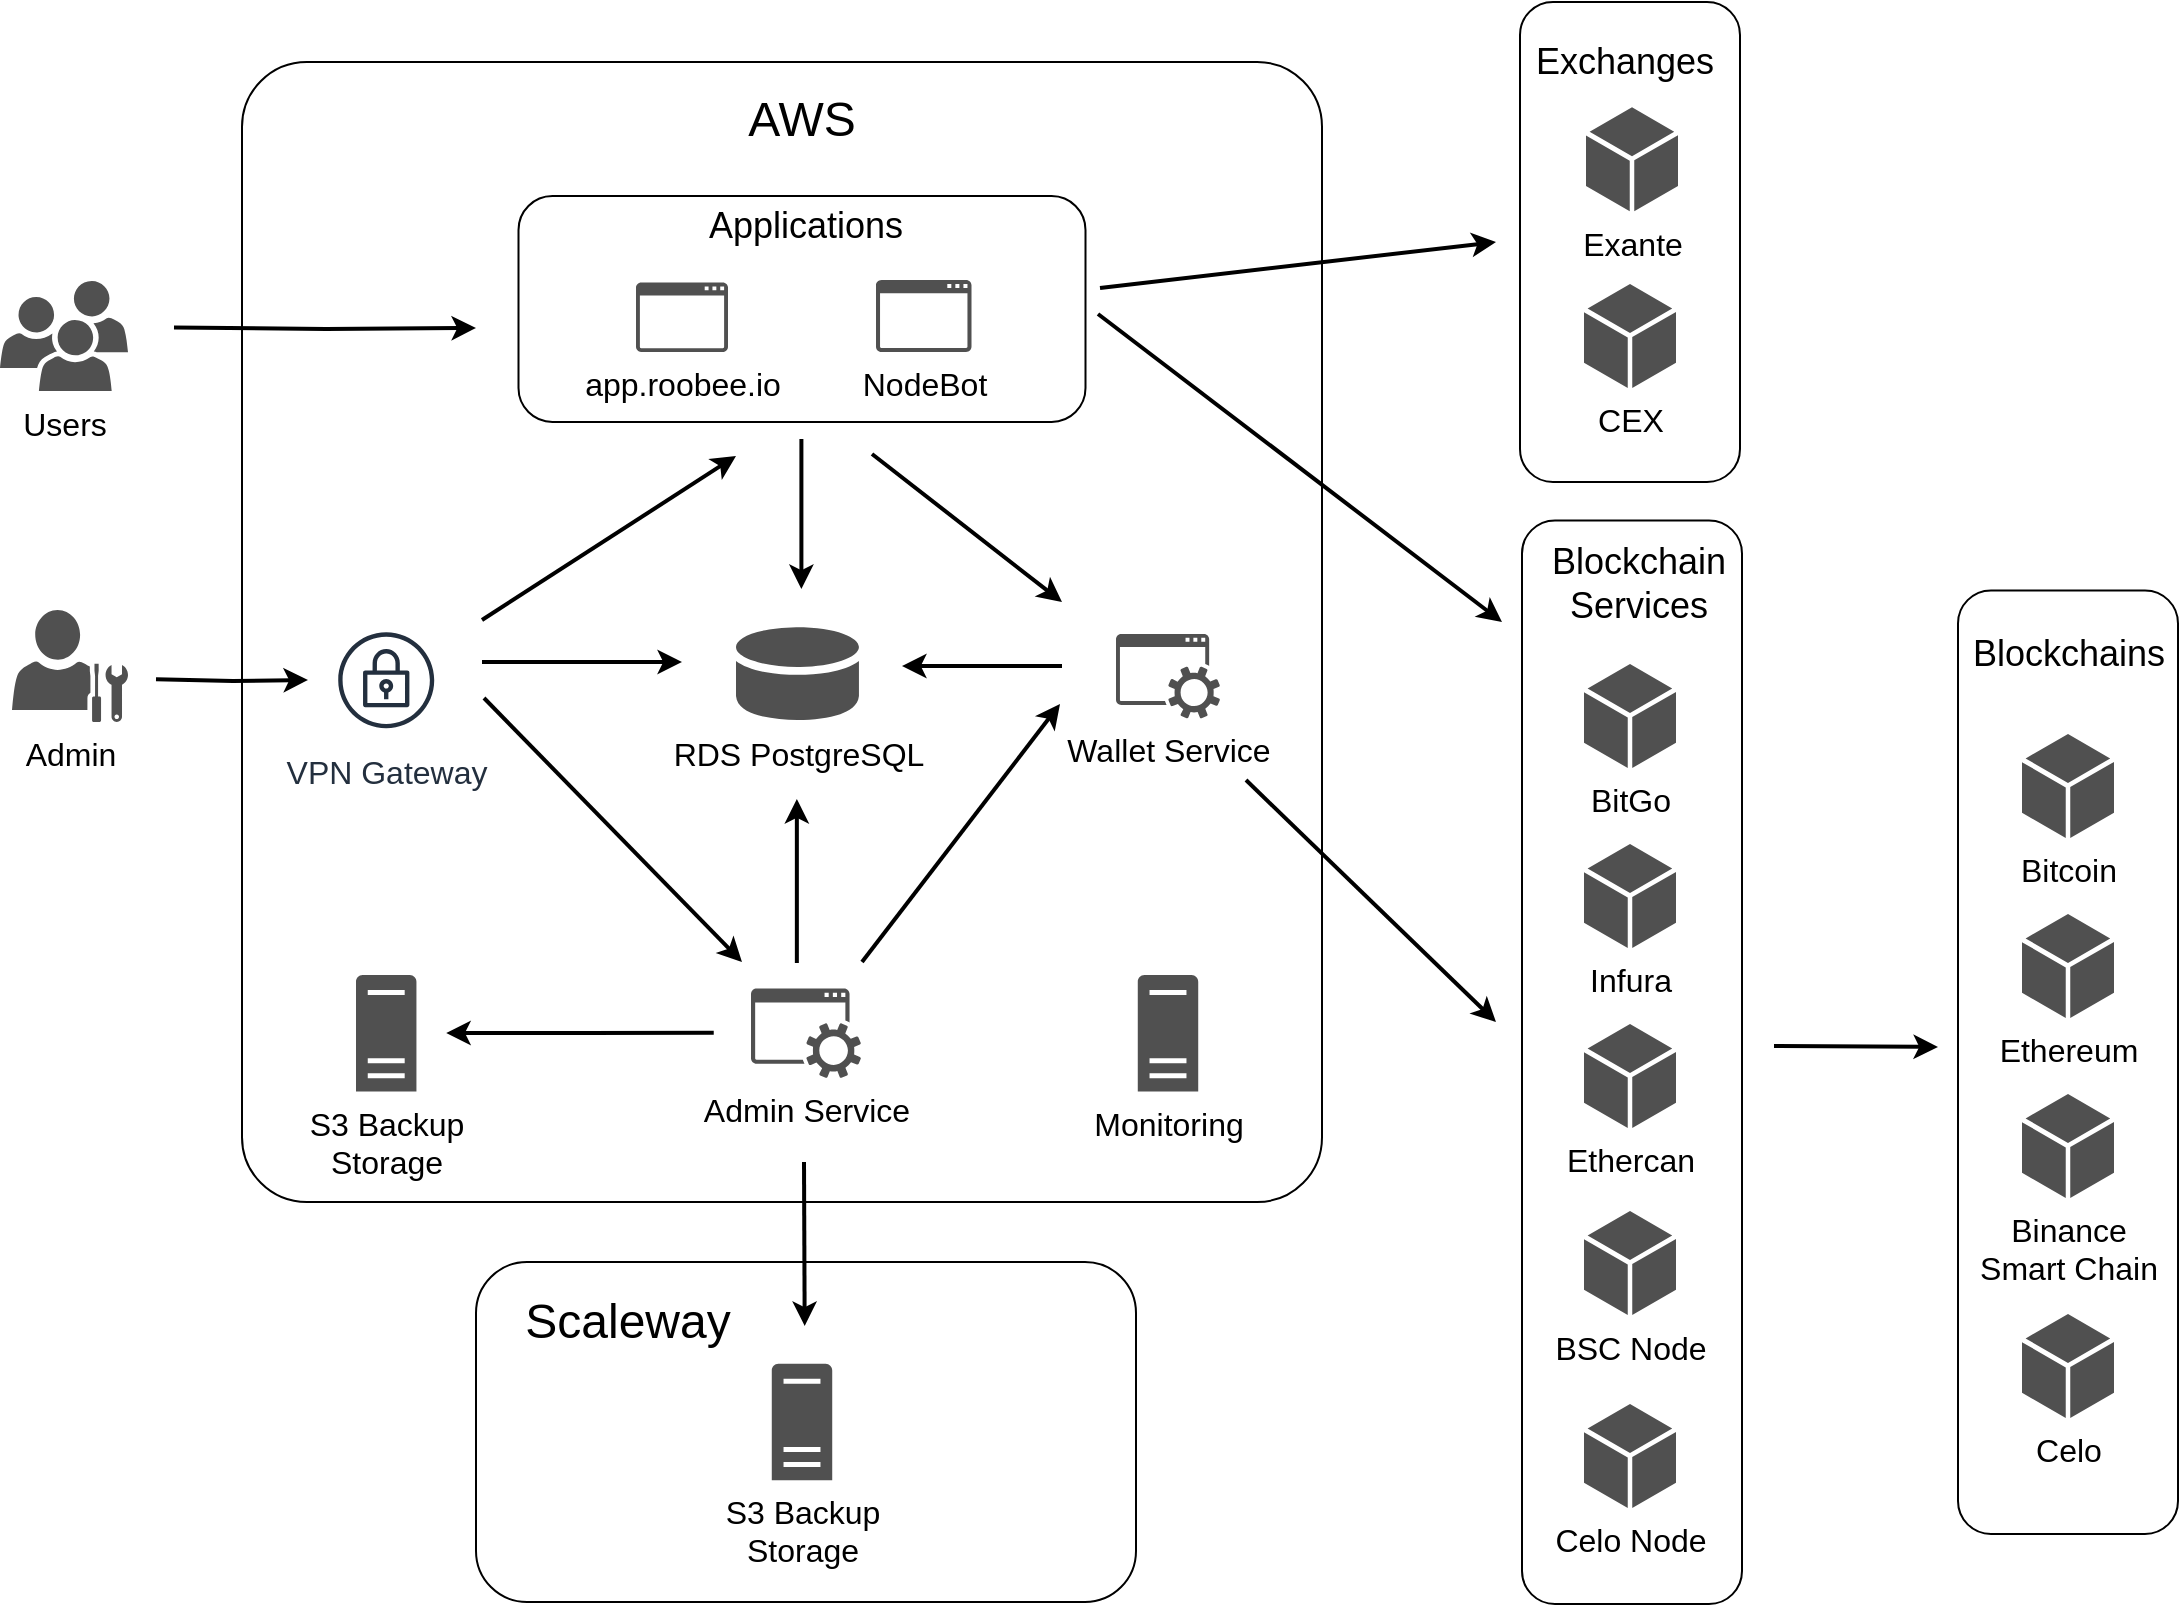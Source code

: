 <mxfile version="22.0.8" type="github">
  <diagram name="Страница — 1" id="I8-dqsJEsdISGRd2qJUW">
    <mxGraphModel dx="1536" dy="985" grid="1" gridSize="10" guides="1" tooltips="1" connect="1" arrows="1" fold="1" page="1" pageScale="1" pageWidth="1169" pageHeight="827" math="0" shadow="0">
      <root>
        <mxCell id="0" />
        <mxCell id="1" parent="0" />
        <mxCell id="csLnaCdaRgQzuf7RutU_-20" value="" style="rounded=1;whiteSpace=wrap;html=1;arcSize=6;" vertex="1" parent="1">
          <mxGeometry x="163" y="40" width="540" height="570" as="geometry" />
        </mxCell>
        <mxCell id="csLnaCdaRgQzuf7RutU_-29" style="rounded=0;orthogonalLoop=1;jettySize=auto;html=1;strokeWidth=2;" edge="1" parent="1">
          <mxGeometry relative="1" as="geometry">
            <mxPoint x="591" y="166" as="sourcePoint" />
            <mxPoint x="793" y="320" as="targetPoint" />
          </mxGeometry>
        </mxCell>
        <mxCell id="csLnaCdaRgQzuf7RutU_-32" style="rounded=0;orthogonalLoop=1;jettySize=auto;html=1;strokeWidth=2;" edge="1" parent="1">
          <mxGeometry relative="1" as="geometry">
            <mxPoint x="478" y="236" as="sourcePoint" />
            <mxPoint x="573" y="310" as="targetPoint" />
          </mxGeometry>
        </mxCell>
        <mxCell id="csLnaCdaRgQzuf7RutU_-35" style="edgeStyle=orthogonalEdgeStyle;rounded=0;orthogonalLoop=1;jettySize=auto;html=1;strokeWidth=2;startArrow=classic;startFill=1;endArrow=none;endFill=0;" edge="1" parent="1">
          <mxGeometry relative="1" as="geometry">
            <mxPoint x="129" y="172.769" as="targetPoint" />
            <mxPoint x="280" y="173" as="sourcePoint" />
          </mxGeometry>
        </mxCell>
        <mxCell id="csLnaCdaRgQzuf7RutU_-9" value="" style="rounded=1;whiteSpace=wrap;html=1;" vertex="1" parent="1">
          <mxGeometry x="301.25" y="107" width="283.5" height="113" as="geometry" />
        </mxCell>
        <mxCell id="csLnaCdaRgQzuf7RutU_-1" value="&lt;font style=&quot;font-size: 16px;&quot;&gt;Users&lt;/font&gt;" style="sketch=0;pointerEvents=1;shadow=0;dashed=0;html=1;strokeColor=none;fillColor=#505050;labelPosition=center;verticalLabelPosition=bottom;verticalAlign=top;outlineConnect=0;align=center;shape=mxgraph.office.users.users;" vertex="1" parent="1">
          <mxGeometry x="42" y="149.5" width="64" height="55" as="geometry" />
        </mxCell>
        <mxCell id="csLnaCdaRgQzuf7RutU_-2" value="&lt;div style=&quot;font-size: 16px;&quot;&gt;&lt;font style=&quot;font-size: 16px;&quot;&gt;Admin&lt;/font&gt;&lt;/div&gt;" style="sketch=0;pointerEvents=1;shadow=0;dashed=0;html=1;strokeColor=none;fillColor=#505050;labelPosition=center;verticalLabelPosition=bottom;verticalAlign=top;outlineConnect=0;align=center;shape=mxgraph.office.users.administrator;" vertex="1" parent="1">
          <mxGeometry x="48" y="314" width="58" height="56" as="geometry" />
        </mxCell>
        <mxCell id="csLnaCdaRgQzuf7RutU_-3" value="&lt;font style=&quot;font-size: 16px;&quot;&gt;VPN Gateway&lt;/font&gt;" style="sketch=0;outlineConnect=0;fontColor=#232F3E;gradientColor=none;strokeColor=#232F3E;fillColor=#ffffff;dashed=0;verticalLabelPosition=bottom;verticalAlign=top;align=center;html=1;fontSize=12;fontStyle=0;aspect=fixed;shape=mxgraph.aws4.resourceIcon;resIcon=mxgraph.aws4.vpn_gateway;" vertex="1" parent="1">
          <mxGeometry x="205.11" y="319.13" width="60" height="60" as="geometry" />
        </mxCell>
        <mxCell id="csLnaCdaRgQzuf7RutU_-4" value="&lt;font style=&quot;font-size: 16px;&quot;&gt;RDS PostgreSQL&lt;/font&gt;" style="sketch=0;shadow=0;dashed=0;html=1;strokeColor=none;fillColor=#505050;labelPosition=center;verticalLabelPosition=bottom;verticalAlign=top;outlineConnect=0;align=center;shape=mxgraph.office.databases.database_mini_1;" vertex="1" parent="1">
          <mxGeometry x="410" y="322.58" width="61.47" height="47.42" as="geometry" />
        </mxCell>
        <mxCell id="csLnaCdaRgQzuf7RutU_-5" value="&lt;font style=&quot;font-size: 16px;&quot;&gt;Admin Service&lt;/font&gt;" style="sketch=0;pointerEvents=1;shadow=0;dashed=0;html=1;strokeColor=none;fillColor=#505050;labelPosition=center;verticalLabelPosition=bottom;verticalAlign=top;outlineConnect=0;align=center;shape=mxgraph.office.concepts.service_application;" vertex="1" parent="1">
          <mxGeometry x="417.5" y="503.27" width="55" height="44.75" as="geometry" />
        </mxCell>
        <mxCell id="csLnaCdaRgQzuf7RutU_-6" value="&lt;font style=&quot;font-size: 16px;&quot;&gt;Wallet Service&lt;/font&gt;" style="sketch=0;pointerEvents=1;shadow=0;dashed=0;html=1;strokeColor=none;fillColor=#505050;labelPosition=center;verticalLabelPosition=bottom;verticalAlign=top;outlineConnect=0;align=center;shape=mxgraph.office.concepts.service_application;" vertex="1" parent="1">
          <mxGeometry x="600" y="325.94" width="52" height="42.31" as="geometry" />
        </mxCell>
        <mxCell id="csLnaCdaRgQzuf7RutU_-7" value="&lt;font style=&quot;font-size: 16px;&quot;&gt;app.roobee.io&lt;/font&gt;" style="sketch=0;pointerEvents=1;shadow=0;dashed=0;html=1;strokeColor=none;fillColor=#505050;labelPosition=center;verticalLabelPosition=bottom;verticalAlign=top;outlineConnect=0;align=center;shape=mxgraph.office.concepts.application_generic;" vertex="1" parent="1">
          <mxGeometry x="360" y="150.28" width="46" height="34.72" as="geometry" />
        </mxCell>
        <mxCell id="csLnaCdaRgQzuf7RutU_-8" value="&lt;font style=&quot;font-size: 16px;&quot;&gt;NodeBot&lt;/font&gt;" style="sketch=0;pointerEvents=1;shadow=0;dashed=0;html=1;strokeColor=none;fillColor=#505050;labelPosition=center;verticalLabelPosition=bottom;verticalAlign=top;outlineConnect=0;align=center;shape=mxgraph.office.concepts.application_generic;" vertex="1" parent="1">
          <mxGeometry x="480" y="148.96" width="47.75" height="36.04" as="geometry" />
        </mxCell>
        <mxCell id="csLnaCdaRgQzuf7RutU_-10" value="&lt;font style=&quot;font-size: 18px;&quot;&gt;Applications&lt;/font&gt;" style="text;html=1;strokeColor=none;fillColor=none;align=center;verticalAlign=middle;whiteSpace=wrap;rounded=0;" vertex="1" parent="1">
          <mxGeometry x="414.75" y="107" width="60" height="30" as="geometry" />
        </mxCell>
        <mxCell id="csLnaCdaRgQzuf7RutU_-11" value="&lt;div style=&quot;font-size: 16px;&quot;&gt;&lt;font style=&quot;font-size: 16px;&quot;&gt;S3 Backup&lt;/font&gt;&lt;/div&gt;&lt;div style=&quot;font-size: 16px;&quot;&gt;&lt;font style=&quot;font-size: 16px;&quot;&gt;Storage&lt;/font&gt;&lt;/div&gt;" style="sketch=0;pointerEvents=1;shadow=0;dashed=0;html=1;strokeColor=none;fillColor=#505050;labelPosition=center;verticalLabelPosition=bottom;verticalAlign=top;outlineConnect=0;align=center;shape=mxgraph.office.servers.server_generic;" vertex="1" parent="1">
          <mxGeometry x="220" y="496.55" width="30.22" height="58.2" as="geometry" />
        </mxCell>
        <mxCell id="csLnaCdaRgQzuf7RutU_-12" value="" style="rounded=1;whiteSpace=wrap;html=1;" vertex="1" parent="1">
          <mxGeometry x="803" y="269.25" width="110" height="541.75" as="geometry" />
        </mxCell>
        <mxCell id="csLnaCdaRgQzuf7RutU_-13" value="&lt;font style=&quot;font-size: 18px;&quot;&gt;Blockchain Services&lt;/font&gt;" style="text;html=1;strokeColor=none;fillColor=none;align=center;verticalAlign=middle;whiteSpace=wrap;rounded=0;" vertex="1" parent="1">
          <mxGeometry x="808.5" y="281" width="105" height="40" as="geometry" />
        </mxCell>
        <mxCell id="csLnaCdaRgQzuf7RutU_-15" value="&lt;font style=&quot;font-size: 16px;&quot;&gt;BitGo&lt;/font&gt;" style="sketch=0;pointerEvents=1;shadow=0;dashed=0;html=1;strokeColor=none;fillColor=#505050;labelPosition=center;verticalLabelPosition=bottom;verticalAlign=top;outlineConnect=0;align=center;shape=mxgraph.office.concepts.node_generic;" vertex="1" parent="1">
          <mxGeometry x="834" y="341" width="46" height="52" as="geometry" />
        </mxCell>
        <mxCell id="csLnaCdaRgQzuf7RutU_-16" value="&lt;font style=&quot;font-size: 16px;&quot;&gt;Infura&lt;/font&gt;" style="sketch=0;pointerEvents=1;shadow=0;dashed=0;html=1;strokeColor=none;fillColor=#505050;labelPosition=center;verticalLabelPosition=bottom;verticalAlign=top;outlineConnect=0;align=center;shape=mxgraph.office.concepts.node_generic;" vertex="1" parent="1">
          <mxGeometry x="834" y="431" width="46" height="52" as="geometry" />
        </mxCell>
        <mxCell id="csLnaCdaRgQzuf7RutU_-17" value="&lt;font style=&quot;font-size: 16px;&quot;&gt;BSC Node&lt;/font&gt;" style="sketch=0;pointerEvents=1;shadow=0;dashed=0;html=1;strokeColor=none;fillColor=#505050;labelPosition=center;verticalLabelPosition=bottom;verticalAlign=top;outlineConnect=0;align=center;shape=mxgraph.office.concepts.node_generic;" vertex="1" parent="1">
          <mxGeometry x="834" y="614.5" width="46" height="52" as="geometry" />
        </mxCell>
        <mxCell id="csLnaCdaRgQzuf7RutU_-18" value="&lt;font style=&quot;font-size: 16px;&quot;&gt;Celo Node&lt;/font&gt;" style="sketch=0;pointerEvents=1;shadow=0;dashed=0;html=1;strokeColor=none;fillColor=#505050;labelPosition=center;verticalLabelPosition=bottom;verticalAlign=top;outlineConnect=0;align=center;shape=mxgraph.office.concepts.node_generic;" vertex="1" parent="1">
          <mxGeometry x="834" y="711" width="46" height="52" as="geometry" />
        </mxCell>
        <mxCell id="csLnaCdaRgQzuf7RutU_-19" value="&lt;font style=&quot;font-size: 16px;&quot;&gt;Ethercan&lt;/font&gt;" style="sketch=0;pointerEvents=1;shadow=0;dashed=0;html=1;strokeColor=none;fillColor=#505050;labelPosition=center;verticalLabelPosition=bottom;verticalAlign=top;outlineConnect=0;align=center;shape=mxgraph.office.concepts.node_generic;" vertex="1" parent="1">
          <mxGeometry x="834" y="521" width="46" height="52" as="geometry" />
        </mxCell>
        <mxCell id="csLnaCdaRgQzuf7RutU_-21" value="&lt;font style=&quot;font-size: 24px;&quot;&gt;AWS&lt;/font&gt;" style="text;html=1;strokeColor=none;fillColor=none;align=center;verticalAlign=middle;whiteSpace=wrap;rounded=0;" vertex="1" parent="1">
          <mxGeometry x="393" y="48.25" width="100" height="41.75" as="geometry" />
        </mxCell>
        <mxCell id="csLnaCdaRgQzuf7RutU_-23" value="" style="rounded=1;whiteSpace=wrap;html=1;" vertex="1" parent="1">
          <mxGeometry x="1021" y="304.25" width="110" height="471.75" as="geometry" />
        </mxCell>
        <mxCell id="csLnaCdaRgQzuf7RutU_-24" value="&lt;font style=&quot;font-size: 18px;&quot;&gt;Blockchains&lt;br&gt;&lt;/font&gt;" style="text;html=1;strokeColor=none;fillColor=none;align=center;verticalAlign=middle;whiteSpace=wrap;rounded=0;" vertex="1" parent="1">
          <mxGeometry x="1023.5" y="316" width="105" height="40" as="geometry" />
        </mxCell>
        <mxCell id="csLnaCdaRgQzuf7RutU_-25" value="&lt;font style=&quot;font-size: 16px;&quot;&gt;Bitcoin&lt;/font&gt;" style="sketch=0;pointerEvents=1;shadow=0;dashed=0;html=1;strokeColor=none;fillColor=#505050;labelPosition=center;verticalLabelPosition=bottom;verticalAlign=top;outlineConnect=0;align=center;shape=mxgraph.office.concepts.node_generic;" vertex="1" parent="1">
          <mxGeometry x="1053" y="376" width="46" height="52" as="geometry" />
        </mxCell>
        <mxCell id="csLnaCdaRgQzuf7RutU_-26" value="&lt;font style=&quot;font-size: 16px;&quot;&gt;Ethereum&lt;/font&gt;" style="sketch=0;pointerEvents=1;shadow=0;dashed=0;html=1;strokeColor=none;fillColor=#505050;labelPosition=center;verticalLabelPosition=bottom;verticalAlign=top;outlineConnect=0;align=center;shape=mxgraph.office.concepts.node_generic;" vertex="1" parent="1">
          <mxGeometry x="1053" y="466" width="46" height="52" as="geometry" />
        </mxCell>
        <mxCell id="csLnaCdaRgQzuf7RutU_-27" value="&lt;div style=&quot;font-size: 16px;&quot;&gt;&lt;font style=&quot;font-size: 16px;&quot;&gt;Binance&lt;/font&gt;&lt;/div&gt;&lt;div style=&quot;font-size: 16px;&quot;&gt;&lt;font style=&quot;font-size: 16px;&quot;&gt;Smart Chain&lt;/font&gt;&lt;/div&gt;" style="sketch=0;pointerEvents=1;shadow=0;dashed=0;html=1;strokeColor=none;fillColor=#505050;labelPosition=center;verticalLabelPosition=bottom;verticalAlign=top;outlineConnect=0;align=center;shape=mxgraph.office.concepts.node_generic;" vertex="1" parent="1">
          <mxGeometry x="1053" y="556" width="46" height="52" as="geometry" />
        </mxCell>
        <mxCell id="csLnaCdaRgQzuf7RutU_-28" value="&lt;font style=&quot;font-size: 16px;&quot;&gt;Celo&lt;/font&gt;" style="sketch=0;pointerEvents=1;shadow=0;dashed=0;html=1;strokeColor=none;fillColor=#505050;labelPosition=center;verticalLabelPosition=bottom;verticalAlign=top;outlineConnect=0;align=center;shape=mxgraph.office.concepts.node_generic;" vertex="1" parent="1">
          <mxGeometry x="1053" y="666" width="46" height="52" as="geometry" />
        </mxCell>
        <mxCell id="csLnaCdaRgQzuf7RutU_-30" style="rounded=0;orthogonalLoop=1;jettySize=auto;html=1;strokeWidth=2;" edge="1" parent="1">
          <mxGeometry relative="1" as="geometry">
            <mxPoint x="665" y="399" as="sourcePoint" />
            <mxPoint x="790" y="520" as="targetPoint" />
          </mxGeometry>
        </mxCell>
        <mxCell id="csLnaCdaRgQzuf7RutU_-31" style="rounded=0;orthogonalLoop=1;jettySize=auto;html=1;strokeWidth=2;endArrow=none;endFill=0;startArrow=classic;startFill=1;" edge="1" parent="1">
          <mxGeometry relative="1" as="geometry">
            <mxPoint x="493" y="342" as="sourcePoint" />
            <mxPoint x="573" y="342" as="targetPoint" />
          </mxGeometry>
        </mxCell>
        <mxCell id="csLnaCdaRgQzuf7RutU_-33" style="rounded=0;orthogonalLoop=1;jettySize=auto;html=1;strokeWidth=2;" edge="1" parent="1">
          <mxGeometry relative="1" as="geometry">
            <mxPoint x="283" y="340" as="sourcePoint" />
            <mxPoint x="383" y="340" as="targetPoint" />
          </mxGeometry>
        </mxCell>
        <mxCell id="csLnaCdaRgQzuf7RutU_-37" style="rounded=0;orthogonalLoop=1;jettySize=auto;html=1;strokeWidth=2;" edge="1" parent="1">
          <mxGeometry relative="1" as="geometry">
            <mxPoint x="284" y="358" as="sourcePoint" />
            <mxPoint x="413" y="490" as="targetPoint" />
          </mxGeometry>
        </mxCell>
        <mxCell id="csLnaCdaRgQzuf7RutU_-38" style="rounded=0;orthogonalLoop=1;jettySize=auto;html=1;strokeWidth=2;" edge="1" parent="1">
          <mxGeometry relative="1" as="geometry">
            <mxPoint x="473" y="490" as="sourcePoint" />
            <mxPoint x="572" y="361" as="targetPoint" />
          </mxGeometry>
        </mxCell>
        <mxCell id="csLnaCdaRgQzuf7RutU_-39" style="rounded=0;orthogonalLoop=1;jettySize=auto;html=1;strokeWidth=2;" edge="1" parent="1">
          <mxGeometry relative="1" as="geometry">
            <mxPoint x="929" y="532" as="sourcePoint" />
            <mxPoint x="1011" y="532.48" as="targetPoint" />
          </mxGeometry>
        </mxCell>
        <mxCell id="csLnaCdaRgQzuf7RutU_-40" style="rounded=0;orthogonalLoop=1;jettySize=auto;html=1;strokeWidth=2;" edge="1" parent="1">
          <mxGeometry relative="1" as="geometry">
            <mxPoint x="442.7" y="228.5" as="sourcePoint" />
            <mxPoint x="442.7" y="303.5" as="targetPoint" />
          </mxGeometry>
        </mxCell>
        <mxCell id="csLnaCdaRgQzuf7RutU_-41" style="rounded=0;orthogonalLoop=1;jettySize=auto;html=1;strokeWidth=2;endArrow=none;endFill=0;startArrow=classic;startFill=1;entryX=0.444;entryY=0.798;entryDx=0;entryDy=0;entryPerimeter=0;" edge="1" parent="1">
          <mxGeometry relative="1" as="geometry">
            <mxPoint x="265.11" y="525.48" as="sourcePoint" />
            <mxPoint x="398.87" y="525.34" as="targetPoint" />
            <Array as="points">
              <mxPoint x="336.11" y="525.48" />
            </Array>
          </mxGeometry>
        </mxCell>
        <mxCell id="csLnaCdaRgQzuf7RutU_-42" value="&lt;font style=&quot;font-size: 16px;&quot;&gt;Monitoring&lt;/font&gt;" style="sketch=0;pointerEvents=1;shadow=0;dashed=0;html=1;strokeColor=none;fillColor=#505050;labelPosition=center;verticalLabelPosition=bottom;verticalAlign=top;outlineConnect=0;align=center;shape=mxgraph.office.servers.server_generic;" vertex="1" parent="1">
          <mxGeometry x="610.89" y="496.55" width="30.22" height="58.2" as="geometry" />
        </mxCell>
        <mxCell id="csLnaCdaRgQzuf7RutU_-43" style="edgeStyle=orthogonalEdgeStyle;rounded=0;orthogonalLoop=1;jettySize=auto;html=1;strokeWidth=2;startArrow=classic;startFill=1;endArrow=none;endFill=0;" edge="1" parent="1">
          <mxGeometry relative="1" as="geometry">
            <mxPoint x="120" y="348.599" as="targetPoint" />
            <mxPoint x="196" y="349" as="sourcePoint" />
          </mxGeometry>
        </mxCell>
        <mxCell id="csLnaCdaRgQzuf7RutU_-44" value="" style="rounded=1;whiteSpace=wrap;html=1;" vertex="1" parent="1">
          <mxGeometry x="280" y="640" width="330" height="170" as="geometry" />
        </mxCell>
        <mxCell id="csLnaCdaRgQzuf7RutU_-45" value="&lt;font style=&quot;font-size: 24px;&quot;&gt;Scaleway&lt;/font&gt;" style="text;html=1;strokeColor=none;fillColor=none;align=center;verticalAlign=middle;whiteSpace=wrap;rounded=0;" vertex="1" parent="1">
          <mxGeometry x="306" y="649.15" width="100" height="41.75" as="geometry" />
        </mxCell>
        <mxCell id="csLnaCdaRgQzuf7RutU_-46" value="&lt;div style=&quot;font-size: 16px;&quot;&gt;&lt;font style=&quot;font-size: 16px;&quot;&gt;S3 Backup&lt;/font&gt;&lt;/div&gt;&lt;div style=&quot;font-size: 16px;&quot;&gt;&lt;font style=&quot;font-size: 16px;&quot;&gt;Storage&lt;/font&gt;&lt;/div&gt;" style="sketch=0;pointerEvents=1;shadow=0;dashed=0;html=1;strokeColor=none;fillColor=#505050;labelPosition=center;verticalLabelPosition=bottom;verticalAlign=top;outlineConnect=0;align=center;shape=mxgraph.office.servers.server_generic;" vertex="1" parent="1">
          <mxGeometry x="427.89" y="690.9" width="30.22" height="58.2" as="geometry" />
        </mxCell>
        <mxCell id="csLnaCdaRgQzuf7RutU_-47" style="rounded=0;orthogonalLoop=1;jettySize=auto;html=1;strokeWidth=2;entryX=0.498;entryY=0.188;entryDx=0;entryDy=0;entryPerimeter=0;" edge="1" parent="1" target="csLnaCdaRgQzuf7RutU_-44">
          <mxGeometry relative="1" as="geometry">
            <mxPoint x="444" y="590" as="sourcePoint" />
            <mxPoint x="445" y="635" as="targetPoint" />
          </mxGeometry>
        </mxCell>
        <mxCell id="csLnaCdaRgQzuf7RutU_-48" style="rounded=0;orthogonalLoop=1;jettySize=auto;html=1;strokeWidth=2;entryX=0.498;entryY=0.188;entryDx=0;entryDy=0;entryPerimeter=0;startArrow=classic;startFill=1;endArrow=none;endFill=0;" edge="1" parent="1">
          <mxGeometry relative="1" as="geometry">
            <mxPoint x="440.43" y="408.5" as="sourcePoint" />
            <mxPoint x="440.43" y="490.5" as="targetPoint" />
          </mxGeometry>
        </mxCell>
        <mxCell id="csLnaCdaRgQzuf7RutU_-49" style="rounded=0;orthogonalLoop=1;jettySize=auto;html=1;strokeWidth=2;" edge="1" parent="1">
          <mxGeometry relative="1" as="geometry">
            <mxPoint x="283" y="319" as="sourcePoint" />
            <mxPoint x="410" y="237" as="targetPoint" />
          </mxGeometry>
        </mxCell>
        <mxCell id="csLnaCdaRgQzuf7RutU_-50" value="" style="rounded=1;whiteSpace=wrap;html=1;" vertex="1" parent="1">
          <mxGeometry x="802" y="10" width="110" height="240" as="geometry" />
        </mxCell>
        <mxCell id="csLnaCdaRgQzuf7RutU_-51" value="Exchanges" style="text;html=1;strokeColor=none;fillColor=none;align=center;verticalAlign=middle;whiteSpace=wrap;rounded=0;fontSize=18;" vertex="1" parent="1">
          <mxGeometry x="802" y="20" width="105" height="40" as="geometry" />
        </mxCell>
        <mxCell id="csLnaCdaRgQzuf7RutU_-52" value="&lt;font style=&quot;font-size: 16px;&quot;&gt;Exante&lt;/font&gt;" style="sketch=0;pointerEvents=1;shadow=0;dashed=0;html=1;strokeColor=none;fillColor=#505050;labelPosition=center;verticalLabelPosition=bottom;verticalAlign=top;outlineConnect=0;align=center;shape=mxgraph.office.concepts.node_generic;" vertex="1" parent="1">
          <mxGeometry x="835" y="62.62" width="46" height="52" as="geometry" />
        </mxCell>
        <mxCell id="csLnaCdaRgQzuf7RutU_-53" value="&lt;font style=&quot;font-size: 16px;&quot;&gt;CEX&lt;/font&gt;" style="sketch=0;pointerEvents=1;shadow=0;dashed=0;html=1;strokeColor=none;fillColor=#505050;labelPosition=center;verticalLabelPosition=bottom;verticalAlign=top;outlineConnect=0;align=center;shape=mxgraph.office.concepts.node_generic;" vertex="1" parent="1">
          <mxGeometry x="834" y="151" width="46" height="52" as="geometry" />
        </mxCell>
        <mxCell id="csLnaCdaRgQzuf7RutU_-54" style="rounded=0;orthogonalLoop=1;jettySize=auto;html=1;strokeWidth=2;" edge="1" parent="1">
          <mxGeometry relative="1" as="geometry">
            <mxPoint x="592" y="153" as="sourcePoint" />
            <mxPoint x="790" y="130" as="targetPoint" />
          </mxGeometry>
        </mxCell>
      </root>
    </mxGraphModel>
  </diagram>
</mxfile>
